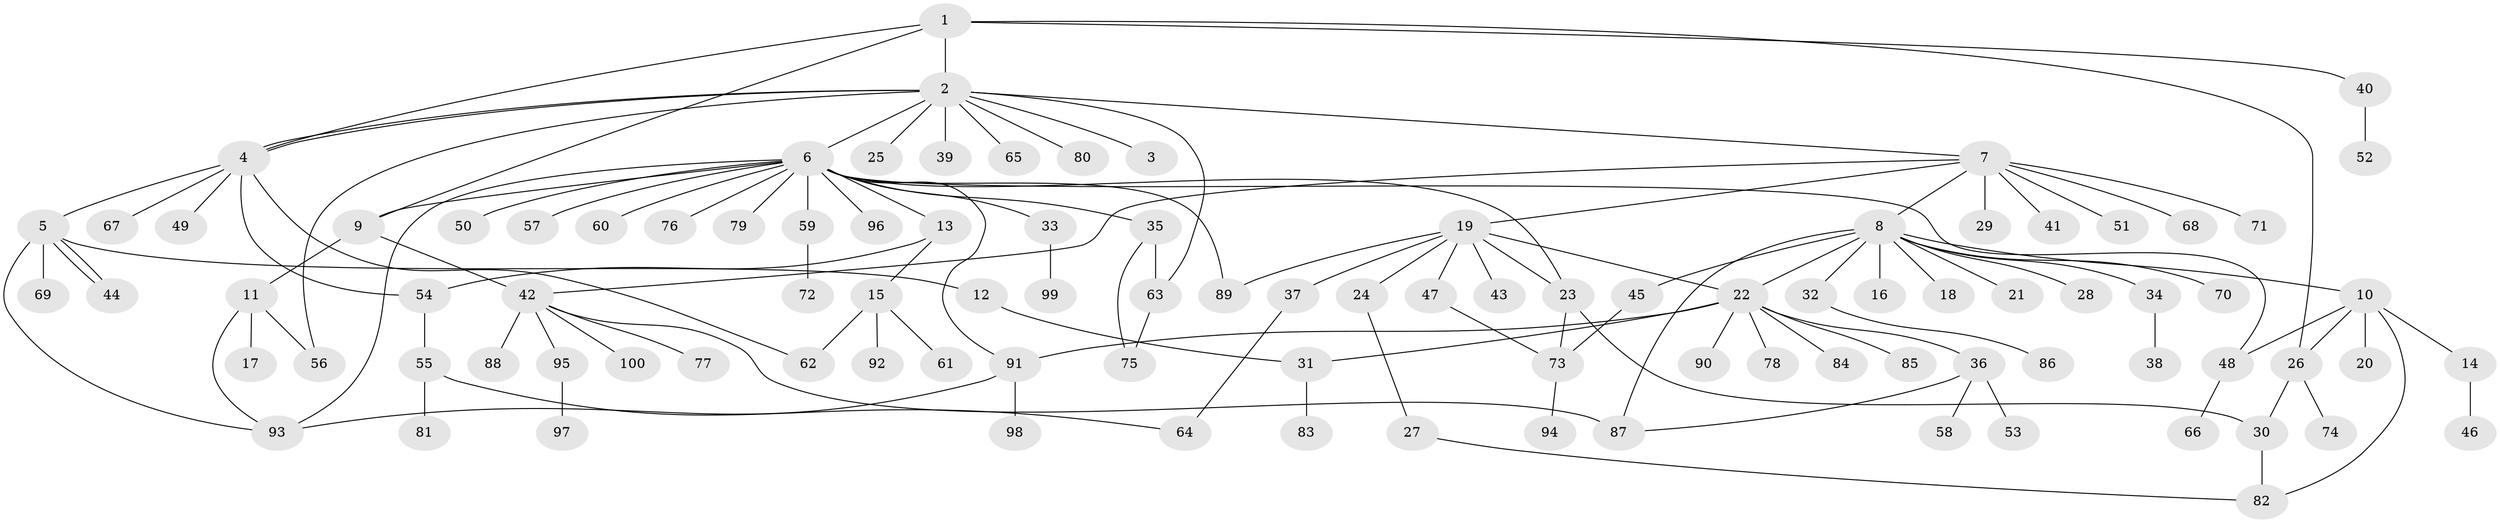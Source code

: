 // Generated by graph-tools (version 1.1) at 2025/38/02/21/25 10:38:54]
// undirected, 100 vertices, 127 edges
graph export_dot {
graph [start="1"]
  node [color=gray90,style=filled];
  1;
  2;
  3;
  4;
  5;
  6;
  7;
  8;
  9;
  10;
  11;
  12;
  13;
  14;
  15;
  16;
  17;
  18;
  19;
  20;
  21;
  22;
  23;
  24;
  25;
  26;
  27;
  28;
  29;
  30;
  31;
  32;
  33;
  34;
  35;
  36;
  37;
  38;
  39;
  40;
  41;
  42;
  43;
  44;
  45;
  46;
  47;
  48;
  49;
  50;
  51;
  52;
  53;
  54;
  55;
  56;
  57;
  58;
  59;
  60;
  61;
  62;
  63;
  64;
  65;
  66;
  67;
  68;
  69;
  70;
  71;
  72;
  73;
  74;
  75;
  76;
  77;
  78;
  79;
  80;
  81;
  82;
  83;
  84;
  85;
  86;
  87;
  88;
  89;
  90;
  91;
  92;
  93;
  94;
  95;
  96;
  97;
  98;
  99;
  100;
  1 -- 2;
  1 -- 4;
  1 -- 9;
  1 -- 26;
  1 -- 40;
  2 -- 3;
  2 -- 4;
  2 -- 4;
  2 -- 6;
  2 -- 7;
  2 -- 25;
  2 -- 39;
  2 -- 56;
  2 -- 63;
  2 -- 65;
  2 -- 80;
  4 -- 5;
  4 -- 49;
  4 -- 54;
  4 -- 62;
  4 -- 67;
  5 -- 12;
  5 -- 44;
  5 -- 44;
  5 -- 69;
  5 -- 93;
  6 -- 9;
  6 -- 13;
  6 -- 23;
  6 -- 33;
  6 -- 35;
  6 -- 48;
  6 -- 50;
  6 -- 57;
  6 -- 59;
  6 -- 60;
  6 -- 76;
  6 -- 79;
  6 -- 89;
  6 -- 91;
  6 -- 93;
  6 -- 96;
  7 -- 8;
  7 -- 19;
  7 -- 29;
  7 -- 41;
  7 -- 42;
  7 -- 51;
  7 -- 68;
  7 -- 71;
  8 -- 10;
  8 -- 16;
  8 -- 18;
  8 -- 21;
  8 -- 22;
  8 -- 28;
  8 -- 32;
  8 -- 34;
  8 -- 45;
  8 -- 70;
  8 -- 87;
  9 -- 11;
  9 -- 42;
  10 -- 14;
  10 -- 20;
  10 -- 26;
  10 -- 48;
  10 -- 82;
  11 -- 17;
  11 -- 56;
  11 -- 93;
  12 -- 31;
  13 -- 15;
  13 -- 54;
  14 -- 46;
  15 -- 61;
  15 -- 62;
  15 -- 92;
  19 -- 22;
  19 -- 23;
  19 -- 24;
  19 -- 37;
  19 -- 43;
  19 -- 47;
  19 -- 89;
  22 -- 31;
  22 -- 36;
  22 -- 78;
  22 -- 84;
  22 -- 85;
  22 -- 90;
  22 -- 91;
  23 -- 30;
  23 -- 73;
  24 -- 27;
  26 -- 30;
  26 -- 74;
  27 -- 82;
  30 -- 82;
  31 -- 83;
  32 -- 86;
  33 -- 99;
  34 -- 38;
  35 -- 63;
  35 -- 75;
  36 -- 53;
  36 -- 58;
  36 -- 87;
  37 -- 64;
  40 -- 52;
  42 -- 77;
  42 -- 87;
  42 -- 88;
  42 -- 95;
  42 -- 100;
  45 -- 73;
  47 -- 73;
  48 -- 66;
  54 -- 55;
  55 -- 64;
  55 -- 81;
  59 -- 72;
  63 -- 75;
  73 -- 94;
  91 -- 93;
  91 -- 98;
  95 -- 97;
}
